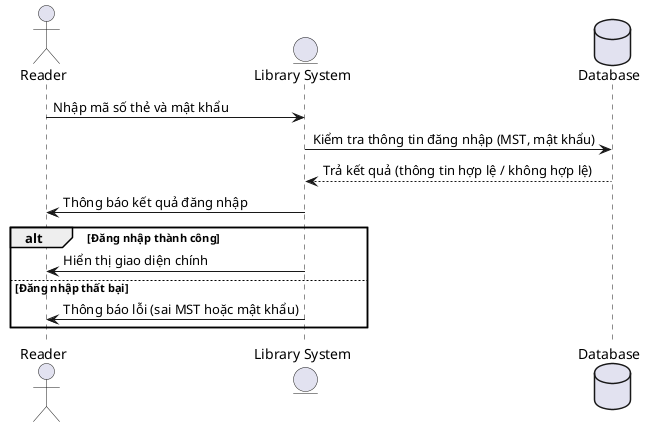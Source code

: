 @startuml
actor "Reader" as reader
entity "Library System" as system
database "Database" as db

reader -> system : Nhập mã số thẻ và mật khẩu
system -> db : Kiểm tra thông tin đăng nhập (MST, mật khẩu)
db --> system : Trả kết quả (thông tin hợp lệ / không hợp lệ)
system -> reader : Thông báo kết quả đăng nhập

alt Đăng nhập thành công
    system -> reader : Hiển thị giao diện chính
else Đăng nhập thất bại
    system -> reader : Thông báo lỗi (sai MST hoặc mật khẩu)
end

@enduml
